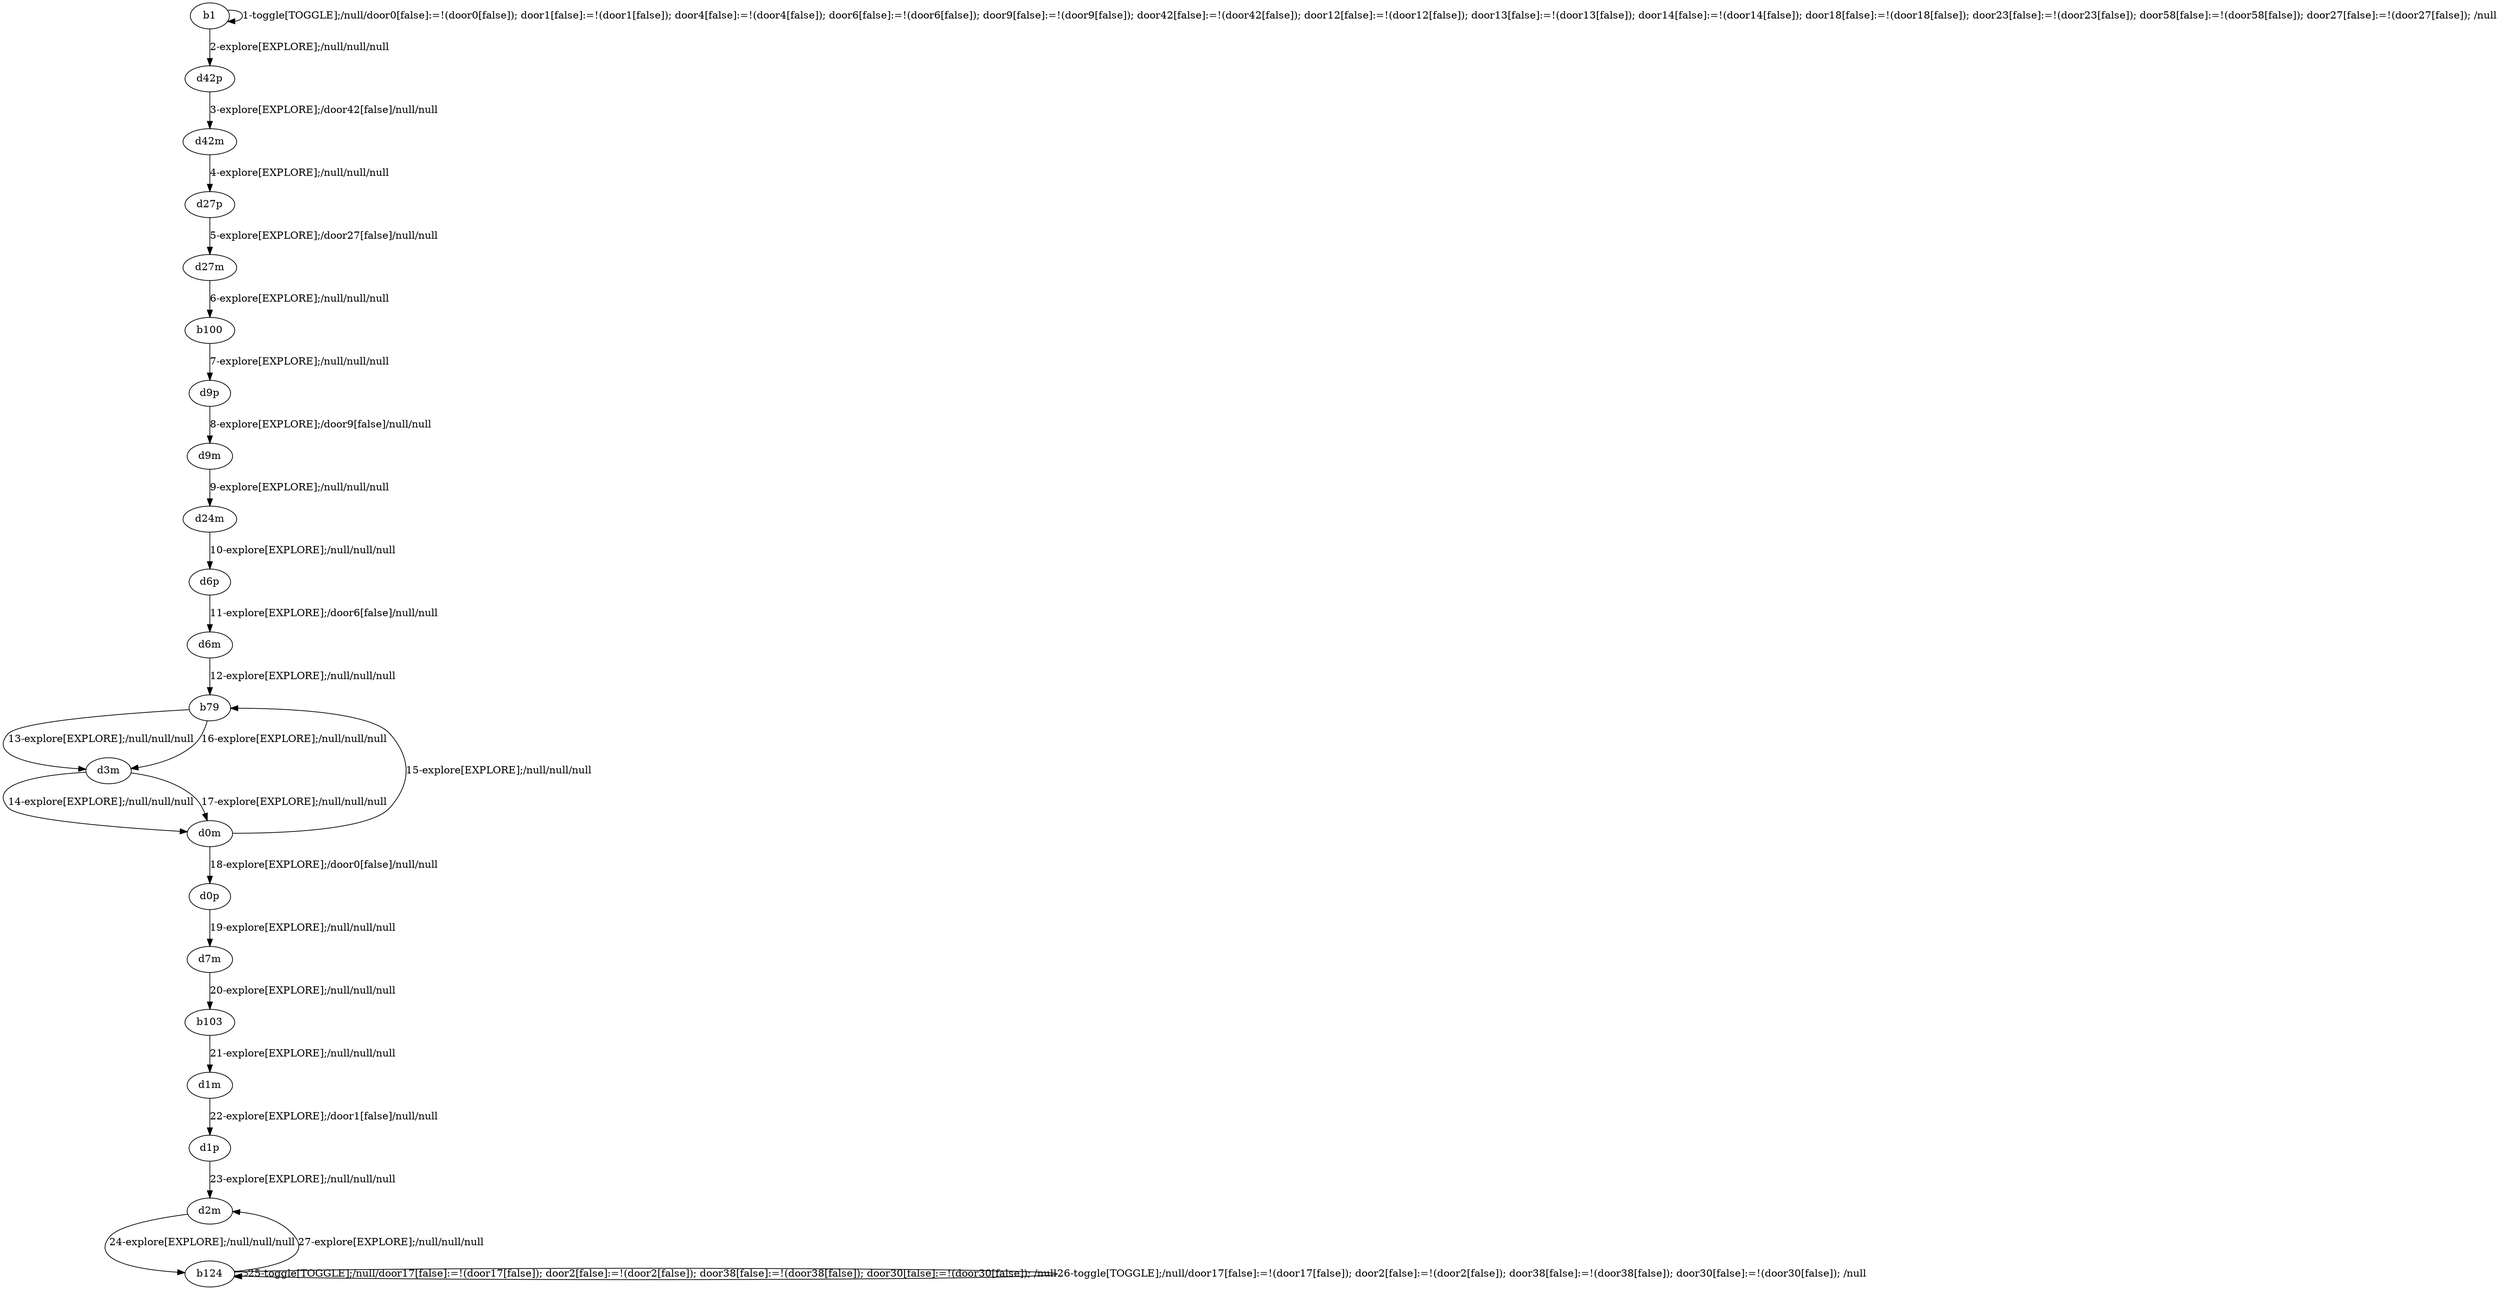 # Total number of goals covered by this test: 1
# b124 --> d2m

digraph g {
"b1" -> "b1" [label = "1-toggle[TOGGLE];/null/door0[false]:=!(door0[false]); door1[false]:=!(door1[false]); door4[false]:=!(door4[false]); door6[false]:=!(door6[false]); door9[false]:=!(door9[false]); door42[false]:=!(door42[false]); door12[false]:=!(door12[false]); door13[false]:=!(door13[false]); door14[false]:=!(door14[false]); door18[false]:=!(door18[false]); door23[false]:=!(door23[false]); door58[false]:=!(door58[false]); door27[false]:=!(door27[false]); /null"];
"b1" -> "d42p" [label = "2-explore[EXPLORE];/null/null/null"];
"d42p" -> "d42m" [label = "3-explore[EXPLORE];/door42[false]/null/null"];
"d42m" -> "d27p" [label = "4-explore[EXPLORE];/null/null/null"];
"d27p" -> "d27m" [label = "5-explore[EXPLORE];/door27[false]/null/null"];
"d27m" -> "b100" [label = "6-explore[EXPLORE];/null/null/null"];
"b100" -> "d9p" [label = "7-explore[EXPLORE];/null/null/null"];
"d9p" -> "d9m" [label = "8-explore[EXPLORE];/door9[false]/null/null"];
"d9m" -> "d24m" [label = "9-explore[EXPLORE];/null/null/null"];
"d24m" -> "d6p" [label = "10-explore[EXPLORE];/null/null/null"];
"d6p" -> "d6m" [label = "11-explore[EXPLORE];/door6[false]/null/null"];
"d6m" -> "b79" [label = "12-explore[EXPLORE];/null/null/null"];
"b79" -> "d3m" [label = "13-explore[EXPLORE];/null/null/null"];
"d3m" -> "d0m" [label = "14-explore[EXPLORE];/null/null/null"];
"d0m" -> "b79" [label = "15-explore[EXPLORE];/null/null/null"];
"b79" -> "d3m" [label = "16-explore[EXPLORE];/null/null/null"];
"d3m" -> "d0m" [label = "17-explore[EXPLORE];/null/null/null"];
"d0m" -> "d0p" [label = "18-explore[EXPLORE];/door0[false]/null/null"];
"d0p" -> "d7m" [label = "19-explore[EXPLORE];/null/null/null"];
"d7m" -> "b103" [label = "20-explore[EXPLORE];/null/null/null"];
"b103" -> "d1m" [label = "21-explore[EXPLORE];/null/null/null"];
"d1m" -> "d1p" [label = "22-explore[EXPLORE];/door1[false]/null/null"];
"d1p" -> "d2m" [label = "23-explore[EXPLORE];/null/null/null"];
"d2m" -> "b124" [label = "24-explore[EXPLORE];/null/null/null"];
"b124" -> "b124" [label = "25-toggle[TOGGLE];/null/door17[false]:=!(door17[false]); door2[false]:=!(door2[false]); door38[false]:=!(door38[false]); door30[false]:=!(door30[false]); /null"];
"b124" -> "b124" [label = "26-toggle[TOGGLE];/null/door17[false]:=!(door17[false]); door2[false]:=!(door2[false]); door38[false]:=!(door38[false]); door30[false]:=!(door30[false]); /null"];
"b124" -> "d2m" [label = "27-explore[EXPLORE];/null/null/null"];
}